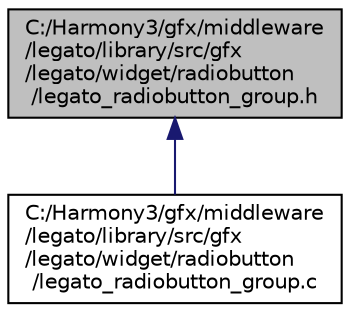 digraph "C:/Harmony3/gfx/middleware/legato/library/src/gfx/legato/widget/radiobutton/legato_radiobutton_group.h"
{
 // LATEX_PDF_SIZE
  edge [fontname="Helvetica",fontsize="10",labelfontname="Helvetica",labelfontsize="10"];
  node [fontname="Helvetica",fontsize="10",shape=record];
  Node1 [label="C:/Harmony3/gfx/middleware\l/legato/library/src/gfx\l/legato/widget/radiobutton\l/legato_radiobutton_group.h",height=0.2,width=0.4,color="black", fillcolor="grey75", style="filled", fontcolor="black",tooltip=" "];
  Node1 -> Node2 [dir="back",color="midnightblue",fontsize="10",style="solid",fontname="Helvetica"];
  Node2 [label="C:/Harmony3/gfx/middleware\l/legato/library/src/gfx\l/legato/widget/radiobutton\l/legato_radiobutton_group.c",height=0.2,width=0.4,color="black", fillcolor="white", style="filled",URL="$legato__radiobutton__group_8c.html",tooltip=" "];
}
